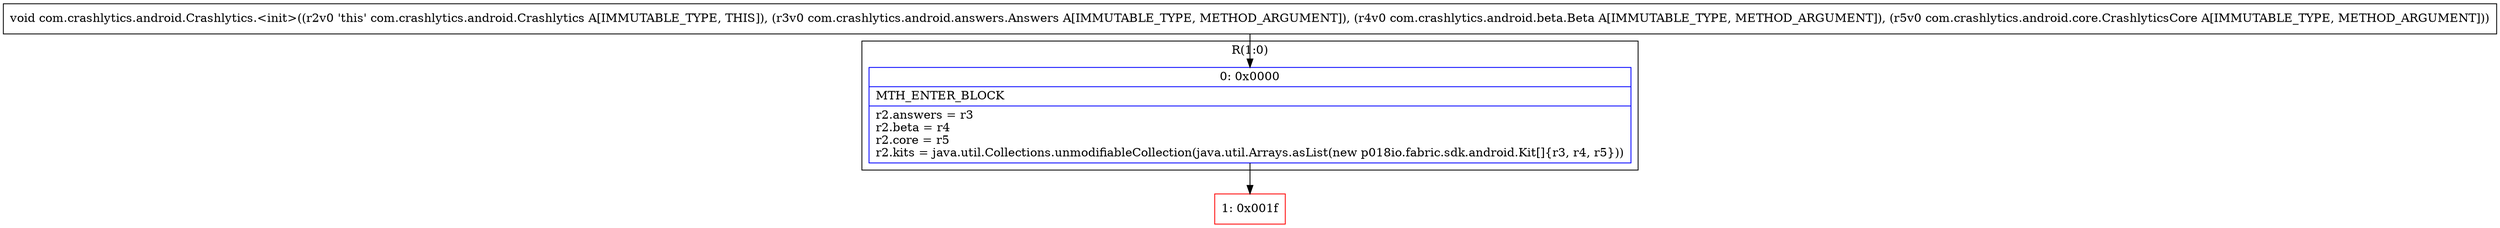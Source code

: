 digraph "CFG forcom.crashlytics.android.Crashlytics.\<init\>(Lcom\/crashlytics\/android\/answers\/Answers;Lcom\/crashlytics\/android\/beta\/Beta;Lcom\/crashlytics\/android\/core\/CrashlyticsCore;)V" {
subgraph cluster_Region_487138830 {
label = "R(1:0)";
node [shape=record,color=blue];
Node_0 [shape=record,label="{0\:\ 0x0000|MTH_ENTER_BLOCK\l|r2.answers = r3\lr2.beta = r4\lr2.core = r5\lr2.kits = java.util.Collections.unmodifiableCollection(java.util.Arrays.asList(new p018io.fabric.sdk.android.Kit[]\{r3, r4, r5\}))\l}"];
}
Node_1 [shape=record,color=red,label="{1\:\ 0x001f}"];
MethodNode[shape=record,label="{void com.crashlytics.android.Crashlytics.\<init\>((r2v0 'this' com.crashlytics.android.Crashlytics A[IMMUTABLE_TYPE, THIS]), (r3v0 com.crashlytics.android.answers.Answers A[IMMUTABLE_TYPE, METHOD_ARGUMENT]), (r4v0 com.crashlytics.android.beta.Beta A[IMMUTABLE_TYPE, METHOD_ARGUMENT]), (r5v0 com.crashlytics.android.core.CrashlyticsCore A[IMMUTABLE_TYPE, METHOD_ARGUMENT])) }"];
MethodNode -> Node_0;
Node_0 -> Node_1;
}

